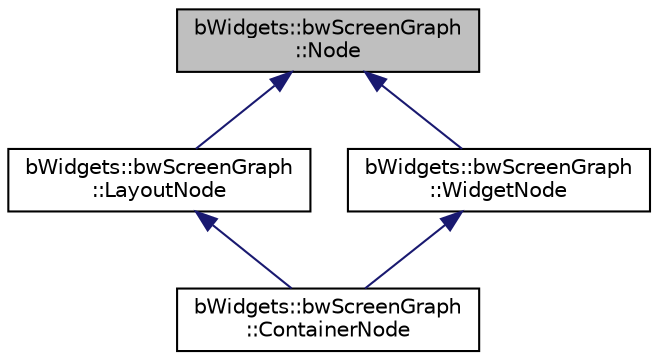 digraph "bWidgets::bwScreenGraph::Node"
{
 // LATEX_PDF_SIZE
  edge [fontname="Helvetica",fontsize="10",labelfontname="Helvetica",labelfontsize="10"];
  node [fontname="Helvetica",fontsize="10",shape=record];
  Node1 [label="bWidgets::bwScreenGraph\l::Node",height=0.2,width=0.4,color="black", fillcolor="grey75", style="filled", fontcolor="black",tooltip="The base data-structure for a screen-graph node."];
  Node1 -> Node2 [dir="back",color="midnightblue",fontsize="10",style="solid",fontname="Helvetica"];
  Node2 [label="bWidgets::bwScreenGraph\l::LayoutNode",height=0.2,width=0.4,color="black", fillcolor="white", style="filled",URL="$classbWidgets_1_1bwScreenGraph_1_1LayoutNode.html",tooltip="Node for aligning children to a specific layout."];
  Node2 -> Node3 [dir="back",color="midnightblue",fontsize="10",style="solid",fontname="Helvetica"];
  Node3 [label="bWidgets::bwScreenGraph\l::ContainerNode",height=0.2,width=0.4,color="black", fillcolor="white", style="filled",URL="$classbWidgets_1_1bwScreenGraph_1_1ContainerNode.html",tooltip="Node representing a widget with children."];
  Node1 -> Node4 [dir="back",color="midnightblue",fontsize="10",style="solid",fontname="Helvetica"];
  Node4 [label="bWidgets::bwScreenGraph\l::WidgetNode",height=0.2,width=0.4,color="black", fillcolor="white", style="filled",URL="$classbWidgets_1_1bwScreenGraph_1_1WidgetNode.html",tooltip="Node representing a single widget with no children."];
  Node4 -> Node3 [dir="back",color="midnightblue",fontsize="10",style="solid",fontname="Helvetica"];
}
